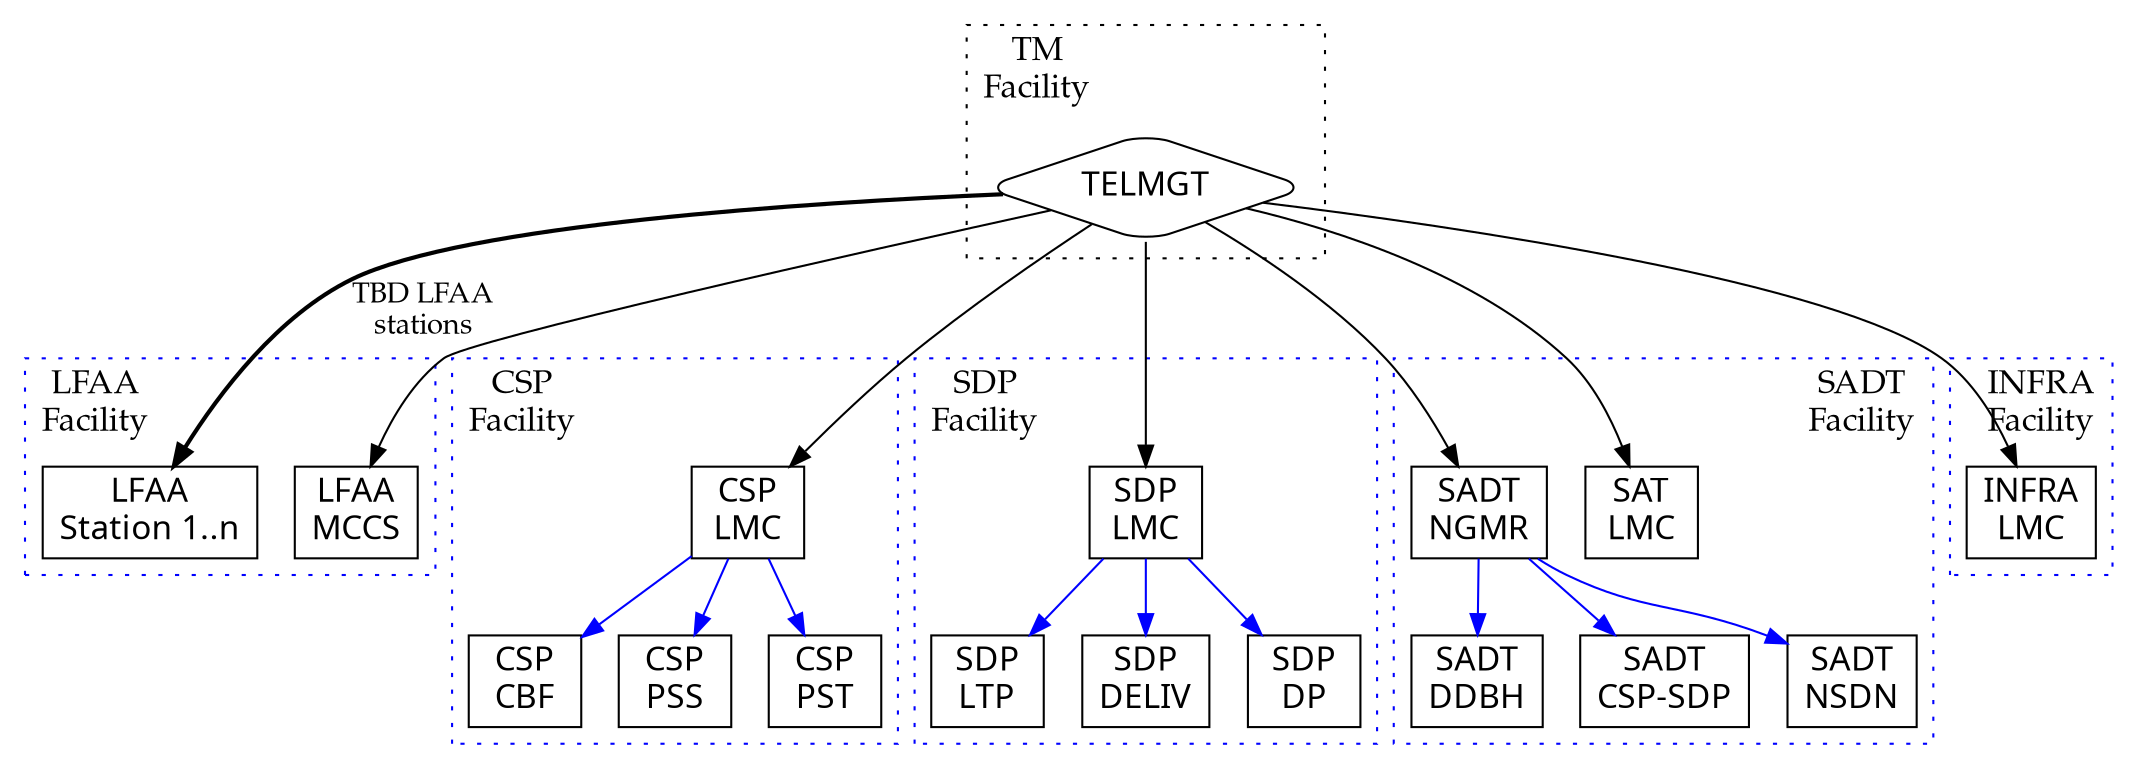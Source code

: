 digraph ControlHierarchy_Low {
	//label="SKA1-Low Telescope Control Hierarchy"
	labeljust="l"
	labelloc="t"
	splines="true";
	fontname = Palatino;
	fontsize = 16;
	
	/* Entities */
	node [fontname="San Francisco Text", fontsize=16, shape=rect];
	edge [fontname="Palatino"]
	
	// LFAA
	subgraph cluster_lfaa {
		edge [color=blue];
		
		LFAASN   [label="LFAA\nStation 1..n"];
		MCCS    [label="LFAA\nMCCS"]
		
		color = blue;
		style = dotted;
		labeljust="l";
		label="LFAA\nFacility";
		
		{ rank=same; LFAASN; MCCS}
	}
	
	// CSP
	subgraph cluster_csp {
		edge [color=blue];
		
		CSPLMC [label="CSP\nLMC"];
		CBF    [label="CSP\nCBF"];
		PSS    [label="CSP\nPSS"];
		PST    [label="CSP\nPST"];
		
		CSPLMC -> CBF;
		CSPLMC -> PSS;
		CSPLMC -> PST;
		
		color = blue;
		style = dotted;
		labeljust="l";
		label = "CSP\nFacility"
	}
	
	// SDP
	subgraph cluster_sdp {
		edge [color=blue];
		
		SDPLMC [label="SDP\nLMC"];
		LTP    [label="SDP\nLTP"];
		DELIV  [label="SDP\nDELIV"];
		DP     [label="SDP\nDP"]
		
		SDPLMC -> DP;
		SDPLMC -> LTP;
		SDPLMC -> DELIV;
		
		color = blue;
		style = dotted;
		labeljust="l";
		label = "SDP\nFacility"
	}
	// SADT
	subgraph cluster_sadt {
		edge [color=blue];
		
		NMGR   [label="SADT\nNGMR"];
		DDBH   [label="SADT\nDDBH"];
		CSPSDP [label="SADT\nCSP-SDP"];
		NSDN   [label="SADT\nNSDN"];
		SATLMC [label="SAT\nLMC"];

		NMGR   -> DDBH;
		NMGR   -> CSPSDP;
		NMGR   -> NSDN;
	
		color = blue;
		style = dotted;
		labeljust="r";
		label = "SADT\nFacility"
	}
	
	// INFRA
	subgraph cluster_infra {
		
		INFRALMC  [label="INFRA\nLMC"];
	
		color = blue;
		style = dotted;
		labeljust="r";
		label = "INFRA\nFacility"
	}
	
	/* Relationships */
	TELMGT -> LFAASN [penwidth=2.0, label="TBD LFAA\nstations"];
	TELMGT -> MCCS;
	
	TELMGT -> CSPLMC;
	TELMGT -> SDPLMC;
	TELMGT -> NMGR;
	TELMGT -> SATLMC;
	TELMGT -> INFRALMC;
	
	
	// TM
	subgraph cluster_5 {
		TELMGT [label="TELMGT", shape=diamond, style=rounded];
	
		color = black; style = dotted;
		label = "TM\nFacility"; 
	}	

}
